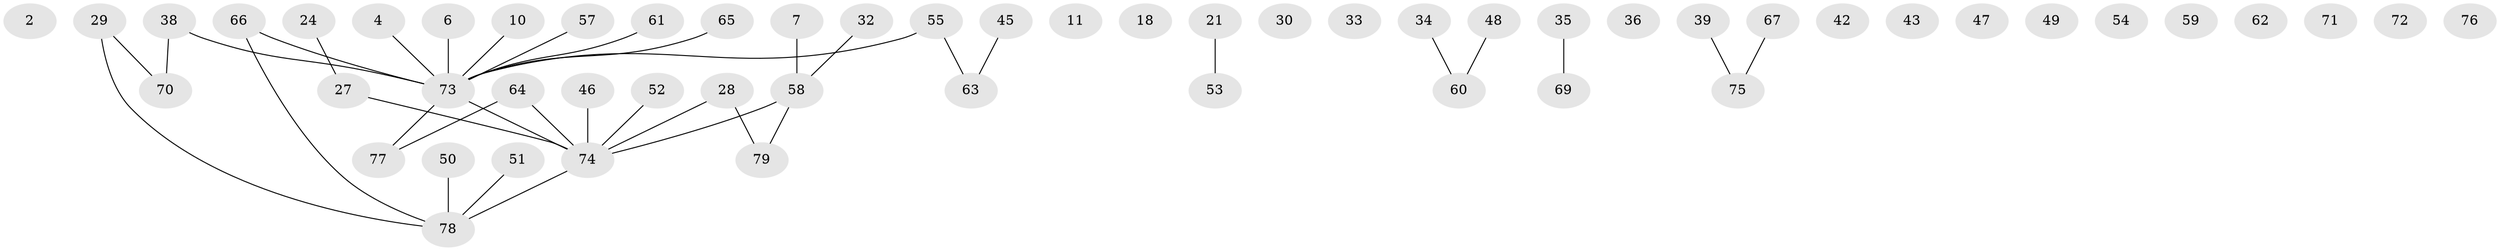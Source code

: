 // original degree distribution, {2: 0.21518987341772153, 0: 0.16455696202531644, 1: 0.4050632911392405, 3: 0.10126582278481013, 4: 0.05063291139240506, 5: 0.0379746835443038, 7: 0.012658227848101266, 6: 0.012658227848101266}
// Generated by graph-tools (version 1.1) at 2025/42/03/04/25 21:42:46]
// undirected, 55 vertices, 38 edges
graph export_dot {
graph [start="1"]
  node [color=gray90,style=filled];
  2;
  4;
  6;
  7;
  10;
  11;
  18;
  21 [super="+12"];
  24;
  27;
  28;
  29;
  30 [super="+8"];
  32;
  33;
  34;
  35;
  36;
  38;
  39;
  42;
  43;
  45;
  46 [super="+41"];
  47;
  48;
  49;
  50;
  51;
  52;
  53 [super="+3"];
  54 [super="+19+20"];
  55;
  57;
  58 [super="+9+37"];
  59;
  60;
  61;
  62;
  63;
  64;
  65 [super="+26"];
  66;
  67;
  69;
  70 [super="+1+15"];
  71;
  72 [super="+17"];
  73 [super="+31+40+68"];
  74 [super="+13+56"];
  75;
  76;
  77;
  78 [super="+16+44"];
  79;
  4 -- 73;
  6 -- 73;
  7 -- 58;
  10 -- 73;
  21 -- 53;
  24 -- 27;
  27 -- 74;
  28 -- 74;
  28 -- 79;
  29 -- 70;
  29 -- 78;
  32 -- 58;
  34 -- 60;
  35 -- 69;
  38 -- 70;
  38 -- 73;
  39 -- 75;
  45 -- 63;
  46 -- 74 [weight=2];
  48 -- 60;
  50 -- 78;
  51 -- 78;
  52 -- 74;
  55 -- 63;
  55 -- 73;
  57 -- 73;
  58 -- 79;
  58 -- 74 [weight=2];
  61 -- 73;
  64 -- 74;
  64 -- 77;
  65 -- 73 [weight=2];
  66 -- 78;
  66 -- 73;
  67 -- 75;
  73 -- 77 [weight=2];
  73 -- 74 [weight=2];
  74 -- 78;
}

